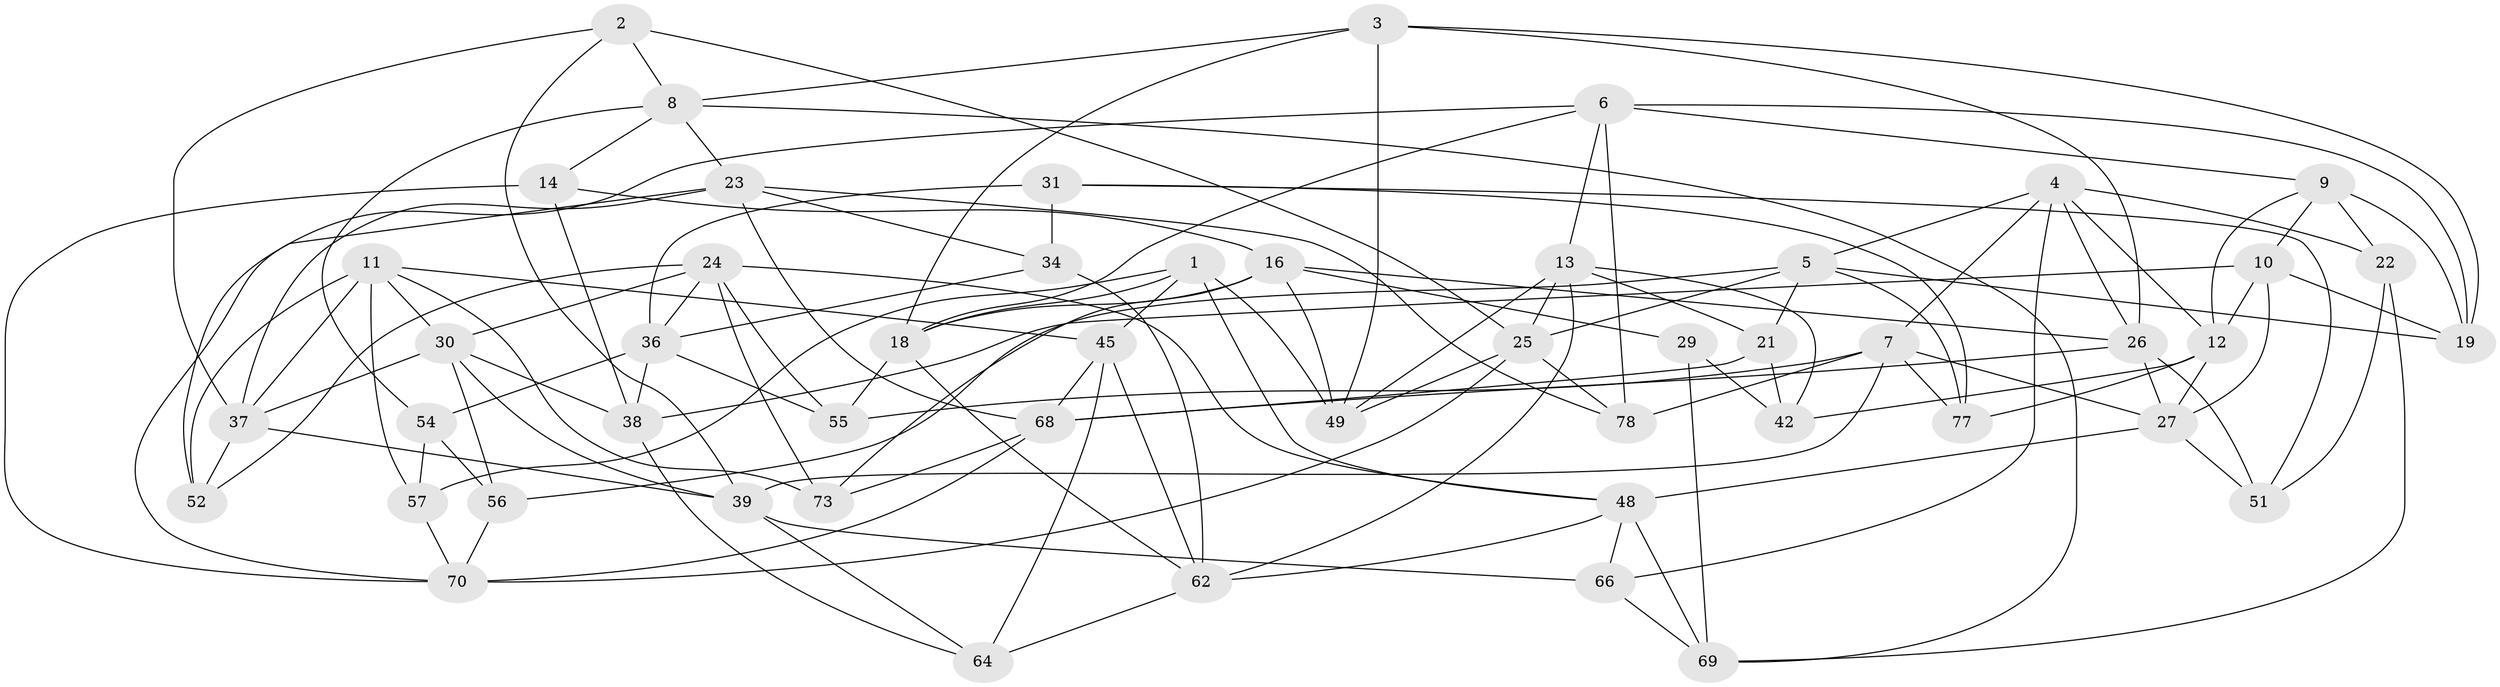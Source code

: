 // original degree distribution, {4: 1.0}
// Generated by graph-tools (version 1.1) at 2025/11/02/27/25 16:11:46]
// undirected, 51 vertices, 129 edges
graph export_dot {
graph [start="1"]
  node [color=gray90,style=filled];
  1 [super="+71"];
  2;
  3 [super="+76"];
  4 [super="+41"];
  5 [super="+59"];
  6 [super="+28"];
  7 [super="+46"];
  8 [super="+15"];
  9 [super="+80"];
  10 [super="+17"];
  11 [super="+20"];
  12 [super="+32"];
  13 [super="+43"];
  14;
  16 [super="+60"];
  18 [super="+40"];
  19 [super="+81"];
  21;
  22;
  23 [super="+35"];
  24 [super="+44"];
  25 [super="+53"];
  26 [super="+50"];
  27 [super="+33"];
  29;
  30 [super="+58"];
  31;
  34;
  36 [super="+67"];
  37 [super="+63"];
  38 [super="+74"];
  39 [super="+79"];
  42;
  45 [super="+47"];
  48 [super="+65"];
  49 [super="+61"];
  51;
  52;
  54;
  55;
  56;
  57;
  62 [super="+75"];
  64;
  66;
  68 [super="+82"];
  69 [super="+72"];
  70 [super="+83"];
  73;
  77;
  78;
  1 -- 18;
  1 -- 48;
  1 -- 57;
  1 -- 45 [weight=2];
  1 -- 49;
  2 -- 39;
  2 -- 25;
  2 -- 8;
  2 -- 37;
  3 -- 18;
  3 -- 49 [weight=2];
  3 -- 8;
  3 -- 19;
  3 -- 26;
  4 -- 12;
  4 -- 7;
  4 -- 66;
  4 -- 5;
  4 -- 22;
  4 -- 26;
  5 -- 77;
  5 -- 21;
  5 -- 56;
  5 -- 25;
  5 -- 19;
  6 -- 13;
  6 -- 9;
  6 -- 18;
  6 -- 78;
  6 -- 19;
  6 -- 52;
  7 -- 27;
  7 -- 39;
  7 -- 55;
  7 -- 77;
  7 -- 78;
  8 -- 23;
  8 -- 54;
  8 -- 69;
  8 -- 14;
  9 -- 19 [weight=2];
  9 -- 10;
  9 -- 22;
  9 -- 12;
  10 -- 12;
  10 -- 27;
  10 -- 38 [weight=2];
  10 -- 19;
  11 -- 52;
  11 -- 57;
  11 -- 73;
  11 -- 45;
  11 -- 30;
  11 -- 37;
  12 -- 77;
  12 -- 42;
  12 -- 27;
  13 -- 25;
  13 -- 49;
  13 -- 21;
  13 -- 42;
  13 -- 62;
  14 -- 70;
  14 -- 38;
  14 -- 16;
  16 -- 26;
  16 -- 49;
  16 -- 29;
  16 -- 73;
  16 -- 18;
  18 -- 55;
  18 -- 62;
  21 -- 42;
  21 -- 68;
  22 -- 51;
  22 -- 69;
  23 -- 70;
  23 -- 37;
  23 -- 34;
  23 -- 68;
  23 -- 78;
  24 -- 55;
  24 -- 30;
  24 -- 73;
  24 -- 48;
  24 -- 36;
  24 -- 52;
  25 -- 78;
  25 -- 49;
  25 -- 70;
  26 -- 27;
  26 -- 51;
  26 -- 68;
  27 -- 51;
  27 -- 48;
  29 -- 69 [weight=2];
  29 -- 42;
  30 -- 39;
  30 -- 56;
  30 -- 37;
  30 -- 38;
  31 -- 34;
  31 -- 51;
  31 -- 77;
  31 -- 36;
  34 -- 36;
  34 -- 62;
  36 -- 54;
  36 -- 38;
  36 -- 55;
  37 -- 52;
  37 -- 39;
  38 -- 64;
  39 -- 64;
  39 -- 66;
  45 -- 62;
  45 -- 64;
  45 -- 68;
  48 -- 69;
  48 -- 66;
  48 -- 62;
  54 -- 57;
  54 -- 56;
  56 -- 70;
  57 -- 70;
  62 -- 64;
  66 -- 69;
  68 -- 73;
  68 -- 70;
}
